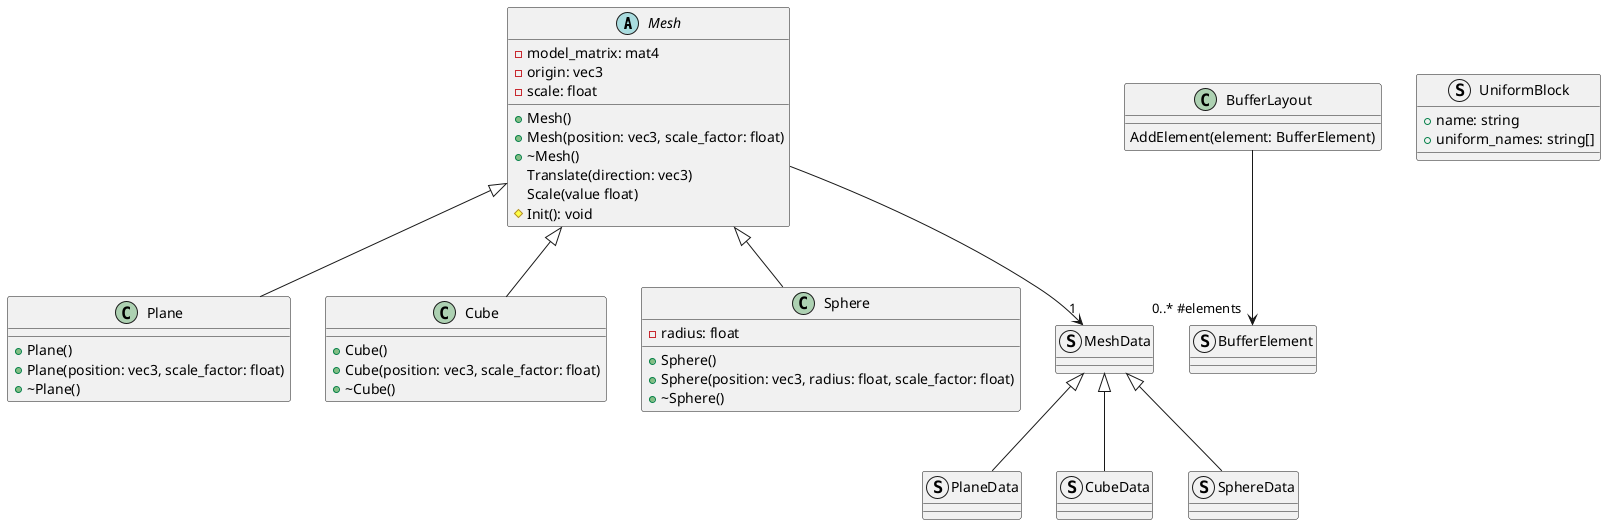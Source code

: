 @startuml renderer_classes
abstract Mesh
Mesh : -model_matrix: mat4
Mesh : -origin: vec3
Mesh : -scale: float
Mesh : +Mesh()
Mesh : +Mesh(position: vec3, scale_factor: float)
Mesh : +\~Mesh()
Mesh : Translate(direction: vec3)
Mesh : Scale(value float)
Mesh : #Init(): void

class Plane
Plane : +Plane()
Plane : +Plane(position: vec3, scale_factor: float)
Plane : +\~Plane()

class Cube
Cube : +Cube()
Cube : +Cube(position: vec3, scale_factor: float)
Cube : +\~Cube()

class Sphere
Sphere : -radius: float
Sphere : +Sphere()
Sphere : +Sphere(position: vec3, radius: float, scale_factor: float)
Sphere : +\~Sphere()

struct MeshData

struct PlaneData

struct CubeData

struct SphereData

struct BufferElement

class BufferLayout
BufferLayout : AddElement(element: BufferElement)

struct UniformBlock
UniformBlock : +name: string
UniformBlock : +uniform_names: string[]

BufferLayout --> "0..* #elements" BufferElement

Mesh --> "1" MeshData
MeshData <|-- PlaneData
MeshData <|-- CubeData
MeshData <|-- SphereData

Mesh <|-- Plane
Mesh <|-- Cube
Mesh <|-- Sphere
@enduml